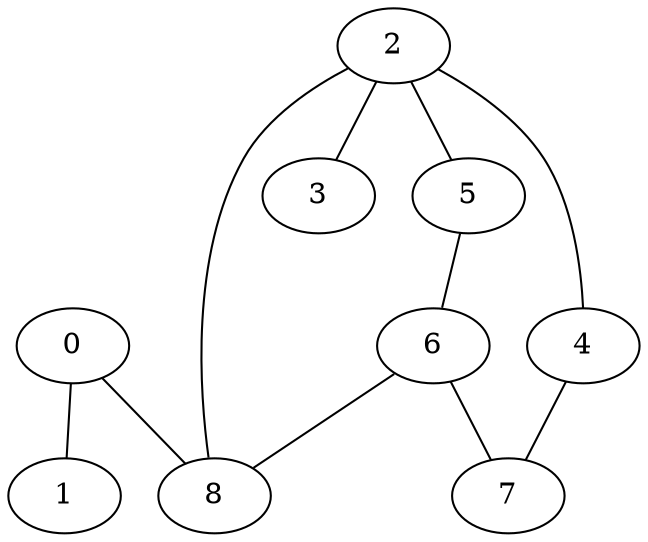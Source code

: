 graph dfs {
      0 -- 1 ;
      0 -- 8 ;
      1 ;
      2 -- 3 ;
      2 -- 4 ;
      2 -- 5 ;
      2 -- 8 ;
      3 ;
      4 -- 7 ;
      5 -- 6 ;
      6 -- 7 ;
      6 -- 8 ;
      7 ;
      8 
}
